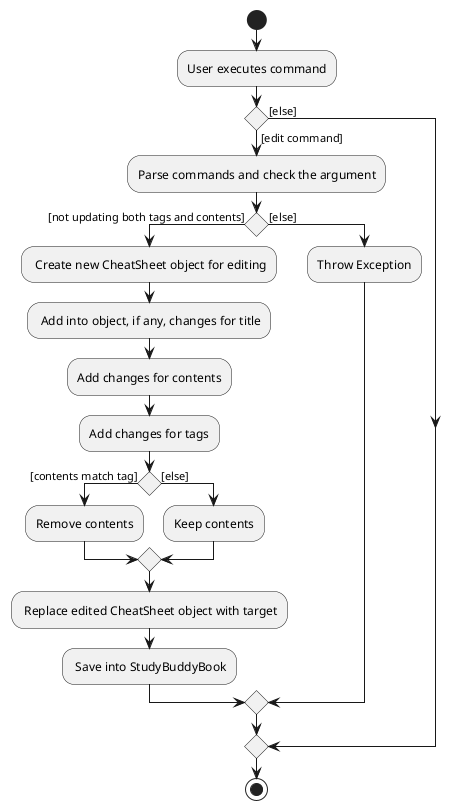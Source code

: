 @startuml
start
:User executes command;

if () then ([edit command])
    :Parse commands and check the argument;
    if () then ([not updating both tags and contents])
        : Create new CheatSheet object for editing;
        : Add into object, if any, changes for title;
        :Add changes for contents;
        :Add changes for tags;

        if () then ([contents match tag])
                    :Remove contents;
                else ([else])
                    :Keep contents;
                endif
        : Replace edited CheatSheet object with target;
        : Save into StudyBuddyBook;
    else ([else])
        :Throw Exception;
    endif
else ([else])
endif
stop
@enduml

